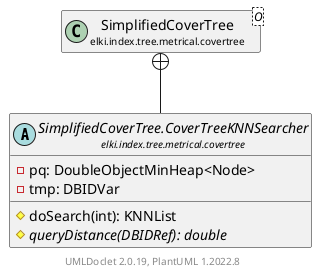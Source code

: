 @startuml
    remove .*\.(Instance|Par|Parameterizer|Factory)$
    set namespaceSeparator none
    hide empty fields
    hide empty methods

    abstract class "<size:14>SimplifiedCoverTree.CoverTreeKNNSearcher\n<size:10>elki.index.tree.metrical.covertree" as elki.index.tree.metrical.covertree.SimplifiedCoverTree.CoverTreeKNNSearcher [[SimplifiedCoverTree.CoverTreeKNNSearcher.html]] {
        -pq: DoubleObjectMinHeap<Node>
        -tmp: DBIDVar
        #doSearch(int): KNNList
        {abstract} #queryDistance(DBIDRef): double
    }

    class "<size:14>SimplifiedCoverTree\n<size:10>elki.index.tree.metrical.covertree" as elki.index.tree.metrical.covertree.SimplifiedCoverTree<O> [[SimplifiedCoverTree.html]]

    elki.index.tree.metrical.covertree.SimplifiedCoverTree +-- elki.index.tree.metrical.covertree.SimplifiedCoverTree.CoverTreeKNNSearcher

    center footer UMLDoclet 2.0.19, PlantUML 1.2022.8
@enduml

